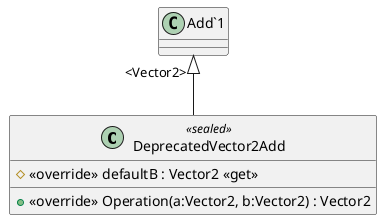 @startuml
class DeprecatedVector2Add <<sealed>> {
    # <<override>> defaultB : Vector2 <<get>>
    + <<override>> Operation(a:Vector2, b:Vector2) : Vector2
}
"Add`1" "<Vector2>" <|-- DeprecatedVector2Add
@enduml
